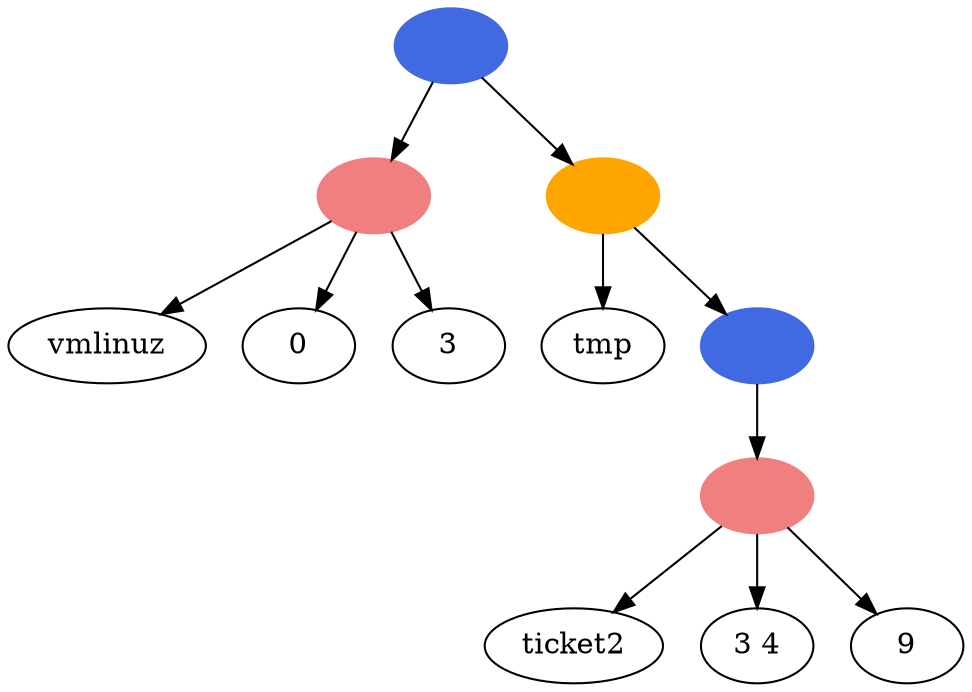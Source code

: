 digraph G {
  1 [label="",style=filled,color=royalblue];
  2 [label="",style=filled,color=lightcoral];
  1 -> 2;
  3 [label="vmlinuz"];
  2 -> 3;
  4 [label="0"];
  2 -> 4;
  5 [label=3];
  2 -> 5;
  6 [label="",style=filled,color=orange];
  1 -> 6
  7 [label="tmp"];
  6 -> 7;
  8 [label="",style=filled,color=royalblue];
  6 -> 8;
  13 [label="",style=filled,color=lightcoral];
  8 -> 13;
  14 [label="ticket2"];
  13 -> 14;
  15 [label="3 4"];
  13 -> 15;
  16 [label="9"];
  13 -> 16;
}
